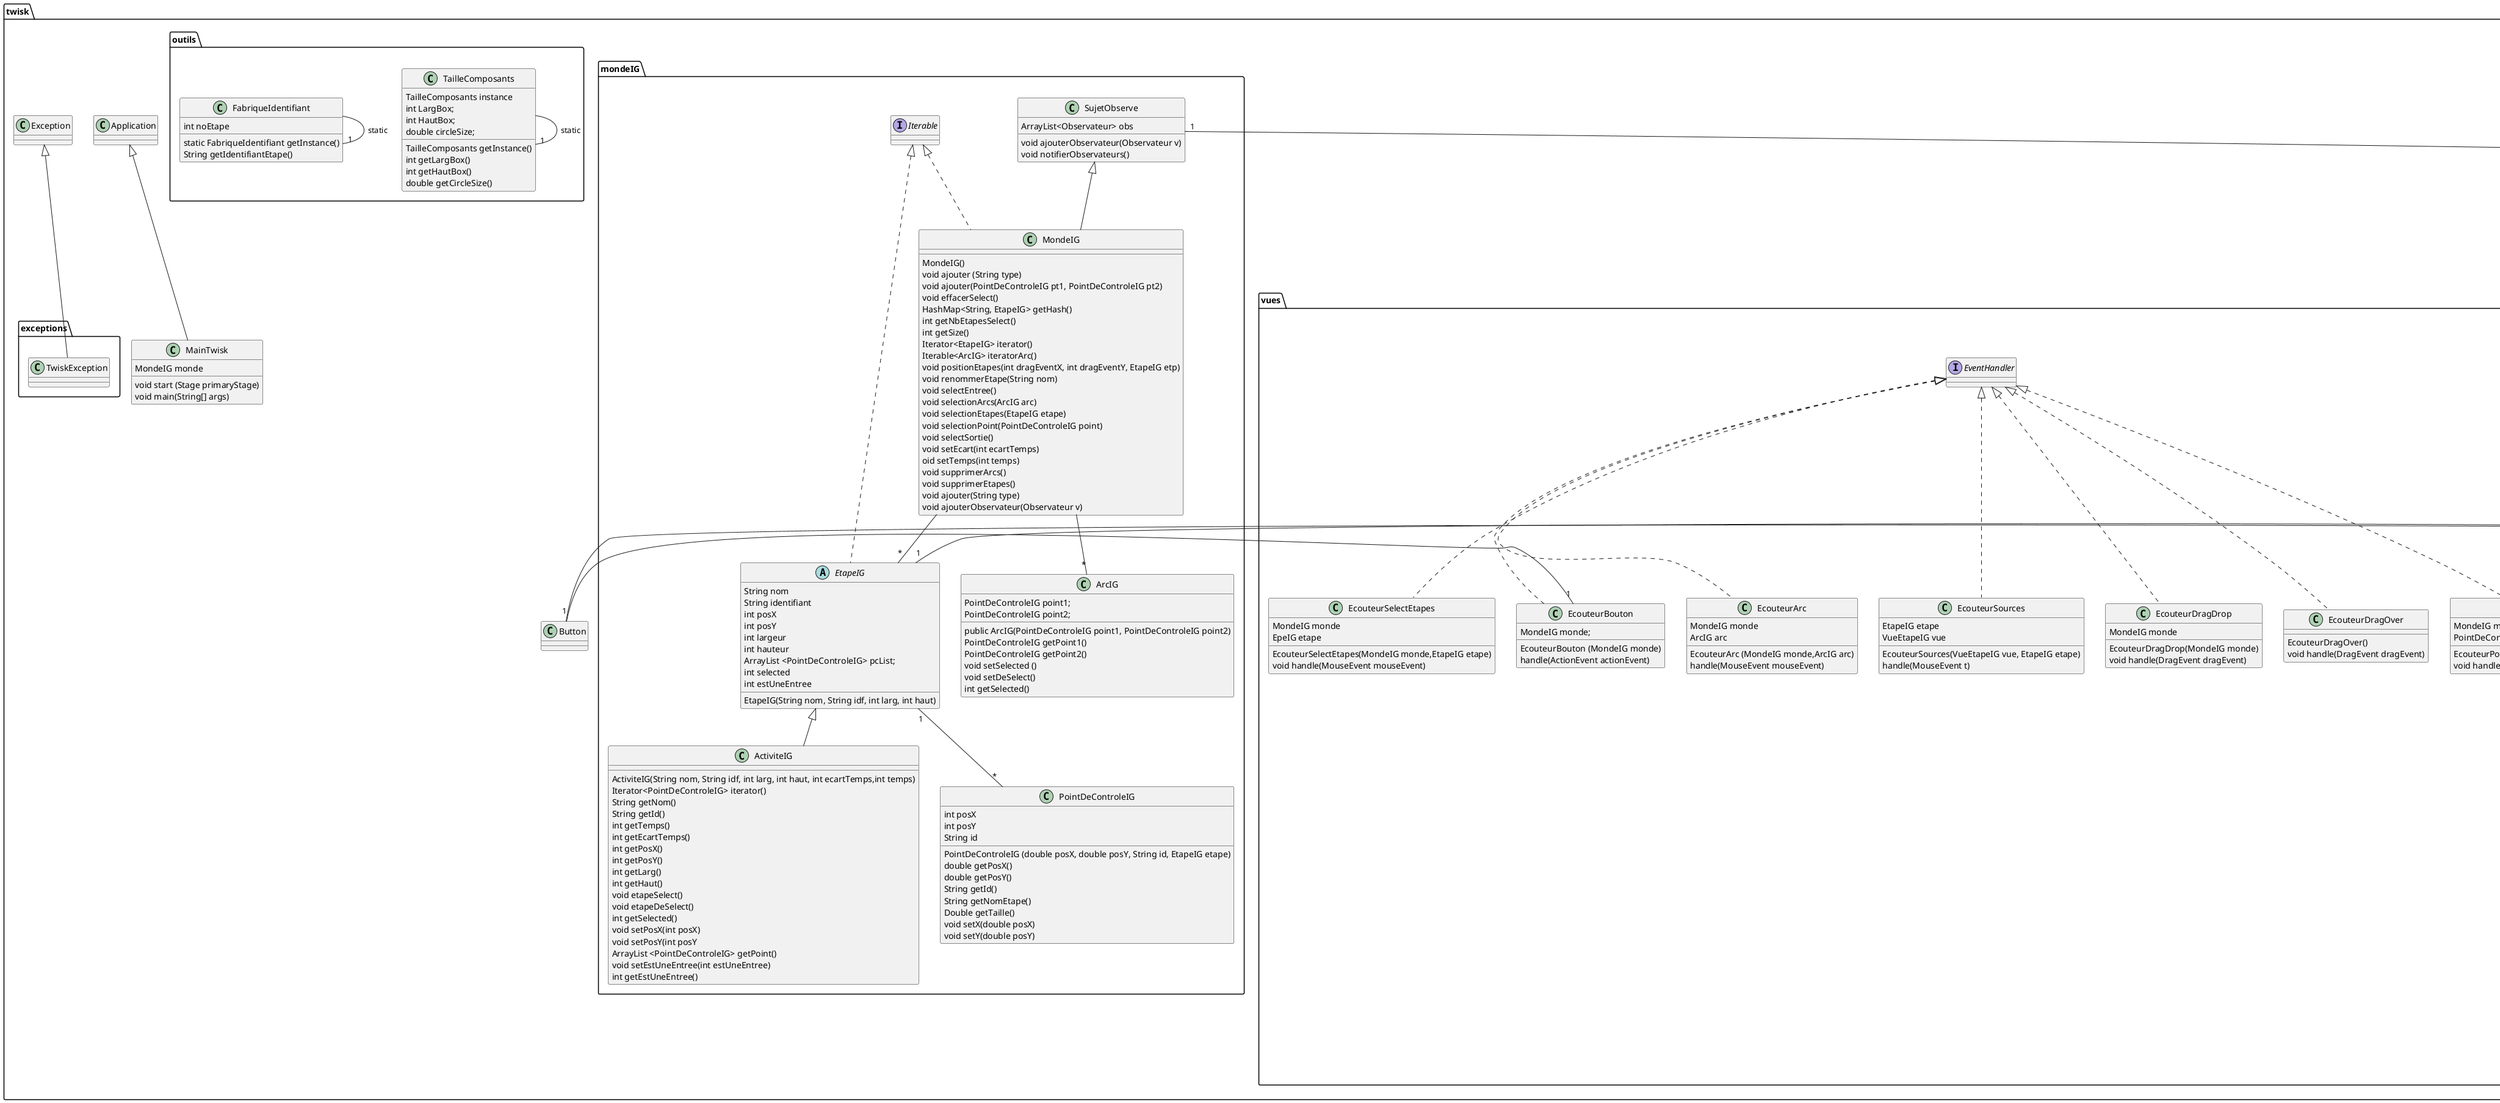 @startuml
interface EventHandler{}
package java.util {

        interface Iterable<EtapeIG,PointDeControleIG,ArcIG> {
          Iterator<EtapeIG> iterator()
        }

    }
package twisk{


    class MainTwisk extends Application{
    MondeIG monde
    void start (Stage primaryStage)
    void main(String[] args)
    }

    package twisk.mondeIG {
       class ActiviteIG
       class MondeIG
       class EtapeIG
    }

    package twisk.outils {


        Class TailleComposants {
        TailleComposants instance
        int LargBox;
        int HautBox;
        double circleSize;
        TailleComposants getInstance()
        int getLargBox()
        int getHautBox()
        double getCircleSize()

        }

        Class FabriqueIdentifiant {
        int noEtape
        static FabriqueIdentifiant getInstance()
        String getIdentifiantEtape()
        }

    }
        FabriqueIdentifiant -- "1" FabriqueIdentifiant : static
        TailleComposants -- "1" TailleComposants : static



    package twisk.exceptions{
        class TwiskException{
        }
    }

    class Exception {
    }


    package twisk.vues {

        interface Observateur {
        void reagir()
        }

        abstract VueEtapeIG extends VBox implements Observateur{
        MondeIG monde
        EtapeIG etape
        Label label
        VueEtapeIG(MondeIG monde, EtapeIG etape)
        }

        class VueActiviteIG extends VueEtapeIG implements Observateur {
        VueActiviteIG(MondeIG monde, EtapeIG etape)
        void reagir()
        }

        class VueMondeIG implements Observateur {
        Button bouton;
        MondeIG monde
        VueMondeIG(MondeIG monde)
        void reagir()
        }
        class VueOutils implements Observateur {
        VueOutils(MondeIG monde)
        void reagir()
        }

        class VueArcIG extends Pane implements Observateur{
        VueArcIG(MondeIG monde, ArcIG arc)
        void reagir()
        }


        class Circle{}
        class VuePointDeControleIG extends Circle implements Observateur {
        VuePointDeControleIG(MondeIG monde, PointDeControleIG point)
        void reagir()
        }
        class EcouteurArc implements EventHandler {
            MondeIG monde
            ArcIG arc
            EcouteurArc (MondeIG monde,ArcIG arc)
            handle(MouseEvent mouseEvent)
        }
        class EcouteurBouton implements EventHandler{
        MondeIG monde;
        EcouteurBouton (MondeIG monde)
        handle(ActionEvent actionEvent)
        }
        class EcouteurSources implements EventHandler{
        EtapeIG etape
        VueEtapeIG vue
        EcouteurSources(VueEtapeIG vue, EtapeIG etape)
        handle(MouseEvent t)
        }
        class EcouteurDragDrop implements EventHandler{
        MondeIG monde
        EcouteurDragDrop(MondeIG monde)
        void handle(DragEvent dragEvent)
        }
        class EcouteurDragOver implements EventHandler{
        EcouteurDragOver()
        void handle(DragEvent dragEvent)
        }
        class EcouteurPoint implements EventHandler{
        MondeIG monde
        PointDeControleIG point
        EcouteurPoint (MondeIG monde, PointDeControleIG point)
        void handle(MouseEvent mouseEvent)
        }
        class EcouteurSelectEtapes implements EventHandler{
        MondeIG monde
        EpeIG etape
        EcouteurSelectEtapes(MondeIG monde,EtapeIG etape)
        void handle(MouseEvent mouseEvent)
        }

    }

    VueEtapeIG --"1" Label
    VueActiviteIG --"1" Label
    VueMondeIG --|> Pane
    VueOutils --|> TilePane
    VueOutils -- "1" Button
    Button - "1" EcouteurBouton : "       "
    VueEtapeIG - "1" EtapeIG

    package twisk.vues.menu{

        class EcouteurEcart implements EventHandler{
        MondeIG monde
        EcouteurEcart(MondeIG monde)
        void handle(ActionEvent actionEvent)
        }

        class EcouteurEffacer implements EventHandler{
        MondeIG monde
        EcouteurEffacer(MondeIG monde)
        void handle(ActionEvent actionEvent)
        }

        class EcouteurEntree implements EventHandler{
        MondeIG monde
        EcouteurEntree(MondeIG monde)
        void handle(ActionEvent actionEvent)
        }
        class EcouteurQuitter implements EventHandler{
        EcouteurQuitter()
        void handle(ActionEvent actionEvent)
        }

        class EcouteurRenommer implements EventHandler{
        MondeIG monde
        EcouteurRenommer(MondeIG monde)
        void handle(ActionEvent actionEvent)
        }
        class EcouteurSortie implements EventHandler{
        MondeIG monde
        EcouteurSortie(MondeIG monde)
        void handle(ActionEvent actionEvent)
        }
        class EcouteurSupprimer implements EventHandler{
        MondeIG monde
        EcouteurSupprimer(MondeIG monde)
        void handle(ActionEvent actionEvent)
        }
        class EcouteurTemps implements EventHandler{
        MondeIG monde
        EcouteurTemps(MondeIG monde)
        void handle(ActionEvent actionEvent)
        }


        class VueMenu extends MenuBar implements Observateur{
        MondeIG monde
        MenuBar menuBar
        MenuItem renommer
        MenuItem temps
        MenuItem ecartTemps
        VueMenu(MondeIG monde)
        MenuBar getMenuBar()
        void reagir()
        }

    package twisk.mondeIG {

        class SujetObserve{
        ArrayList<Observateur> obs
        void ajouterObservateur(Observateur v)
        void notifierObservateurs()
        }

        class MondeIG implements Iterable{
        MondeIG()
        void ajouter (String type)
        void ajouter(PointDeControleIG pt1, PointDeControleIG pt2)
        void effacerSelect()
        HashMap<String, EtapeIG> getHash()
        int getNbEtapesSelect()
        int getSize()
        Iterator<EtapeIG> iterator()
        Iterable<ArcIG> iteratorArc()
        void positionEtapes(int dragEventX, int dragEventY, EtapeIG etp)
        void renommerEtape(String nom)
        void selectEntree()
        void selectionArcs(ArcIG arc)
        void selectionEtapes(EtapeIG etape)
        void selectionPoint(PointDeControleIG point)
        void selectSortie()
        void setEcart(int ecartTemps)
        oid setTemps(int temps)
        void supprimerArcs()
        void supprimerEtapes()
        void ajouter(String type)
        void ajouterObservateur(Observateur v)
        }

        abstract class EtapeIG implements Iterable {
        String nom
        String identifiant
        int posX
        int posY
        int largeur
        int hauteur
        ArrayList <PointDeControleIG> pcList;
        int selected
        int estUneEntree

        EtapeIG(String nom, String idf, int larg, int haut)
        }

        class ActiviteIG {
        ActiviteIG(String nom, String idf, int larg, int haut, int ecartTemps,int temps)
        Iterator<PointDeControleIG> iterator()
        String getNom()
        String getId()
        int getTemps()
        int getEcartTemps()
        int getPosX()
        int getPosY()
        int getLarg()
        int getHaut()
        void etapeSelect()
        void etapeDeSelect()
        int getSelected()
        void setPosX(int posX)
        void setPosY(int posY
        ArrayList <PointDeControleIG> getPoint()
        void setEstUneEntree(int estUneEntree)
        int getEstUneEntree()
        }
        class PointDeControleIG {
        int posX
        int posY
        String id
        PointDeControleIG (double posX, double posY, String id, EtapeIG etape)
        double getPosX()
        double getPosY()
        String getId()
        String getNomEtape()
        Double getTaille()
        void setX(double posX)
        void setY(double posY)
        }

        class ArcIG {
        PointDeControleIG point1;
        PointDeControleIG point2;
        public ArcIG(PointDeControleIG point1, PointDeControleIG point2)
        PointDeControleIG getPoint1()
        PointDeControleIG getPoint2()
        void setSelected ()
        void setDeSelect()
        int getSelected()
        }
    }
    SujetObserve "1"-right "*" Observateur
    Exception <|-down- TwiskException
    MondeIG --"*" EtapeIG
    MondeIG --"*" ArcIG
    SujetObserve <|-down- MondeIG
    EtapeIG <|-down- ActiviteIG
    EtapeIG "1"--"*" PointDeControleIG
}
@enduml